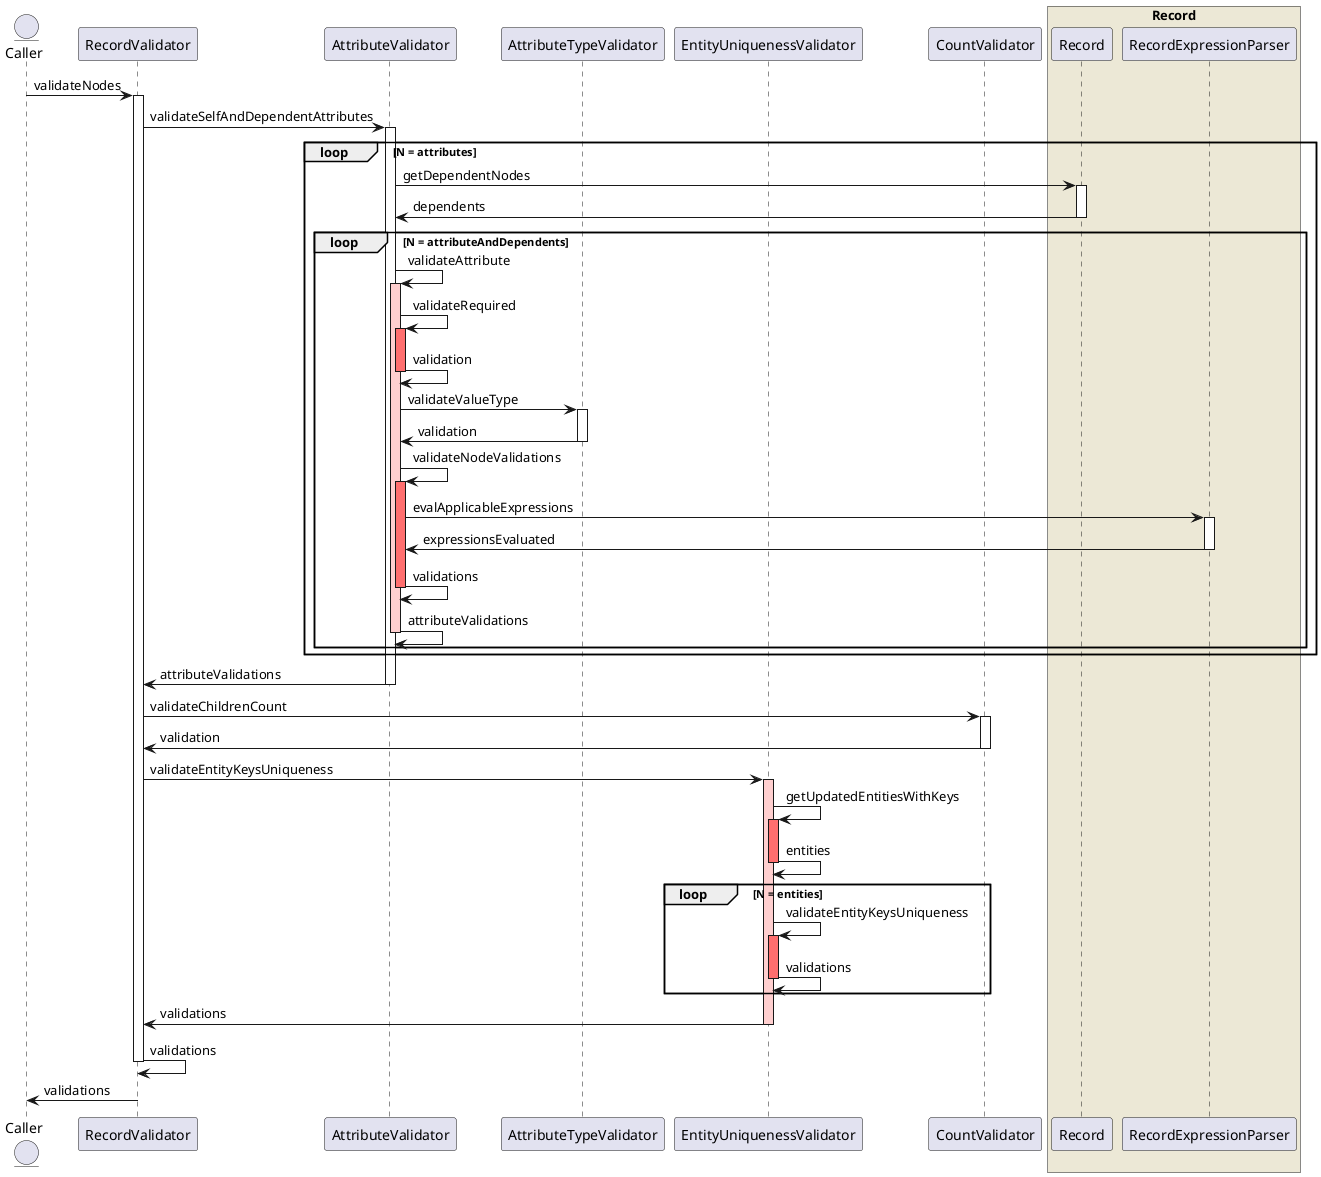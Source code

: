 @startuml

entity Caller
participant RecordValidator
participant AttributeValidator
participant AttributeTypeValidator
participant EntityUniquenessValidator
participant CountValidator

box "Record" #ece8d6
participant Record
participant RecordExpressionParser
end box

Caller -> RecordValidator ++ : validateNodes

'1
RecordValidator -> AttributeValidator ++ : validateSelfAndDependentAttributes
    loop N = attributes
        AttributeValidator -> Record ++ : getDependentNodes
            Record -> AttributeValidator -- : dependents
            loop N = attributeAndDependents
                AttributeValidator -> AttributeValidator ++ #FFCFCF : validateAttribute
                    AttributeValidator -> AttributeValidator ++ #FF6F6F: validateRequired
                        AttributeValidator -> AttributeValidator -- : validation

                    AttributeValidator -> AttributeTypeValidator ++ : validateValueType
                        AttributeTypeValidator -> AttributeValidator -- : validation

                    AttributeValidator -> AttributeValidator ++ #FF6F6F : validateNodeValidations
                        AttributeValidator -> RecordExpressionParser ++ : evalApplicableExpressions
                            RecordExpressionParser -> AttributeValidator -- : expressionsEvaluated
                        AttributeValidator -> AttributeValidator -- : validations

                    AttributeValidator -> AttributeValidator -- : attributeValidations
            end
    end
    AttributeValidator -> RecordValidator -- : attributeValidations

'2 CountValidator
RecordValidator -> CountValidator ++ : validateChildrenCount
    CountValidator -> RecordValidator  -- : validation
'3
RecordValidator -> EntityUniquenessValidator ++ #FFCFCF : validateEntityKeysUniqueness
    EntityUniquenessValidator -> EntityUniquenessValidator ++ #FF6F6F : getUpdatedEntitiesWithKeys
        EntityUniquenessValidator -> EntityUniquenessValidator -- : entities
        loop N = entities
            EntityUniquenessValidator -> EntityUniquenessValidator ++ #FF6F6F : validateEntityKeysUniqueness
                EntityUniquenessValidator -> EntityUniquenessValidator -- : validations
        end
        EntityUniquenessValidator -> RecordValidator -- : validations
    RecordValidator -> RecordValidator -- : validations

RecordValidator -> Caller -- : validations
@enduml